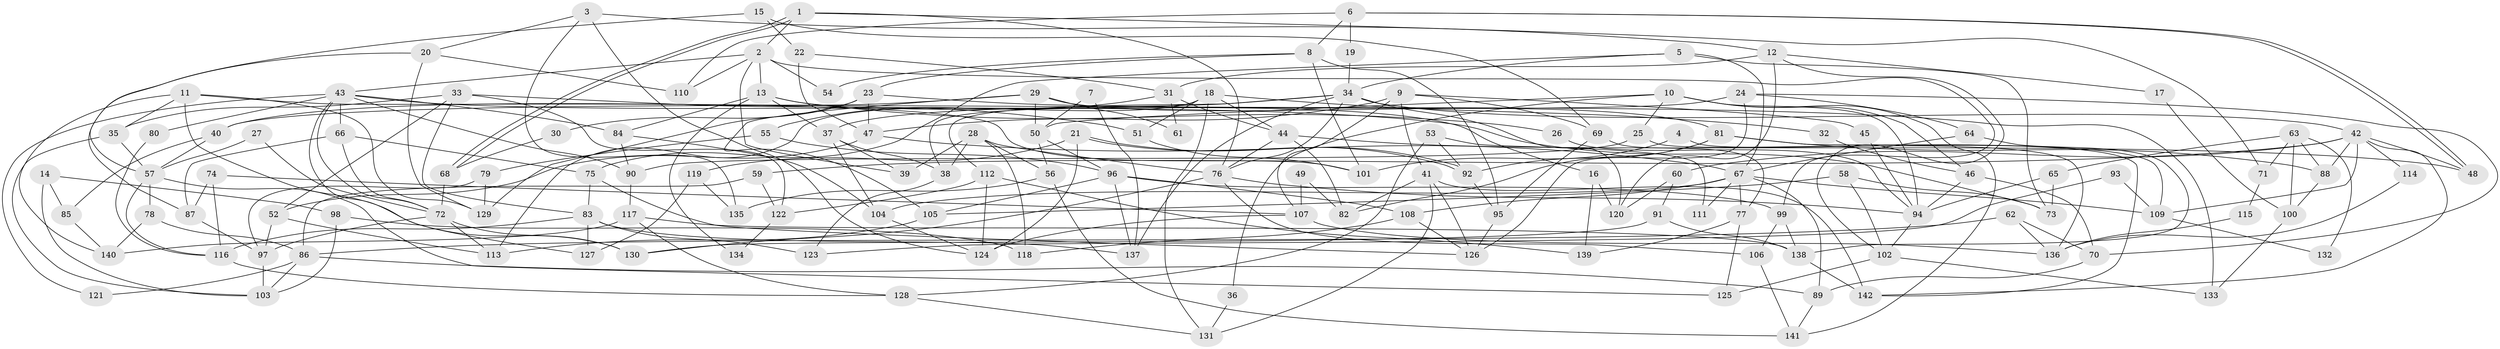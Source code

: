 // coarse degree distribution, {5: 0.23157894736842105, 7: 0.05263157894736842, 4: 0.21052631578947367, 2: 0.1368421052631579, 6: 0.12631578947368421, 8: 0.07368421052631578, 3: 0.11578947368421053, 10: 0.010526315789473684, 13: 0.010526315789473684, 9: 0.021052631578947368, 11: 0.010526315789473684}
// Generated by graph-tools (version 1.1) at 2025/42/03/06/25 10:42:00]
// undirected, 142 vertices, 284 edges
graph export_dot {
graph [start="1"]
  node [color=gray90,style=filled];
  1;
  2;
  3;
  4;
  5;
  6;
  7;
  8;
  9;
  10;
  11;
  12;
  13;
  14;
  15;
  16;
  17;
  18;
  19;
  20;
  21;
  22;
  23;
  24;
  25;
  26;
  27;
  28;
  29;
  30;
  31;
  32;
  33;
  34;
  35;
  36;
  37;
  38;
  39;
  40;
  41;
  42;
  43;
  44;
  45;
  46;
  47;
  48;
  49;
  50;
  51;
  52;
  53;
  54;
  55;
  56;
  57;
  58;
  59;
  60;
  61;
  62;
  63;
  64;
  65;
  66;
  67;
  68;
  69;
  70;
  71;
  72;
  73;
  74;
  75;
  76;
  77;
  78;
  79;
  80;
  81;
  82;
  83;
  84;
  85;
  86;
  87;
  88;
  89;
  90;
  91;
  92;
  93;
  94;
  95;
  96;
  97;
  98;
  99;
  100;
  101;
  102;
  103;
  104;
  105;
  106;
  107;
  108;
  109;
  110;
  111;
  112;
  113;
  114;
  115;
  116;
  117;
  118;
  119;
  120;
  121;
  122;
  123;
  124;
  125;
  126;
  127;
  128;
  129;
  130;
  131;
  132;
  133;
  134;
  135;
  136;
  137;
  138;
  139;
  140;
  141;
  142;
  1 -- 76;
  1 -- 68;
  1 -- 68;
  1 -- 2;
  1 -- 71;
  2 -- 43;
  2 -- 13;
  2 -- 39;
  2 -- 54;
  2 -- 99;
  2 -- 110;
  3 -- 12;
  3 -- 20;
  3 -- 124;
  3 -- 135;
  4 -- 101;
  4 -- 142;
  5 -- 34;
  5 -- 75;
  5 -- 67;
  5 -- 73;
  6 -- 48;
  6 -- 48;
  6 -- 110;
  6 -- 8;
  6 -- 19;
  7 -- 137;
  7 -- 50;
  8 -- 95;
  8 -- 23;
  8 -- 54;
  8 -- 101;
  9 -- 69;
  9 -- 107;
  9 -- 41;
  9 -- 45;
  9 -- 47;
  10 -- 94;
  10 -- 46;
  10 -- 25;
  10 -- 36;
  10 -- 50;
  10 -- 141;
  11 -- 35;
  11 -- 130;
  11 -- 101;
  11 -- 129;
  11 -- 140;
  12 -- 102;
  12 -- 31;
  12 -- 17;
  12 -- 120;
  13 -- 16;
  13 -- 26;
  13 -- 37;
  13 -- 84;
  13 -- 134;
  14 -- 85;
  14 -- 98;
  14 -- 103;
  15 -- 57;
  15 -- 22;
  15 -- 69;
  16 -- 139;
  16 -- 120;
  17 -- 100;
  18 -- 51;
  18 -- 113;
  18 -- 32;
  18 -- 38;
  18 -- 44;
  18 -- 131;
  19 -- 34;
  20 -- 129;
  20 -- 87;
  20 -- 110;
  21 -- 124;
  21 -- 92;
  21 -- 92;
  21 -- 119;
  22 -- 47;
  22 -- 31;
  23 -- 47;
  23 -- 30;
  23 -- 129;
  23 -- 133;
  24 -- 64;
  24 -- 40;
  24 -- 70;
  24 -- 126;
  25 -- 90;
  25 -- 136;
  26 -- 94;
  27 -- 72;
  27 -- 57;
  28 -- 38;
  28 -- 76;
  28 -- 39;
  28 -- 56;
  28 -- 118;
  29 -- 81;
  29 -- 50;
  29 -- 40;
  29 -- 61;
  29 -- 105;
  30 -- 68;
  31 -- 55;
  31 -- 44;
  31 -- 61;
  32 -- 46;
  33 -- 83;
  33 -- 52;
  33 -- 35;
  33 -- 51;
  33 -- 122;
  34 -- 137;
  34 -- 37;
  34 -- 42;
  34 -- 76;
  34 -- 112;
  34 -- 120;
  35 -- 103;
  35 -- 57;
  36 -- 131;
  37 -- 39;
  37 -- 38;
  37 -- 104;
  38 -- 123;
  40 -- 57;
  40 -- 85;
  41 -- 126;
  41 -- 82;
  41 -- 131;
  41 -- 142;
  42 -- 48;
  42 -- 59;
  42 -- 60;
  42 -- 88;
  42 -- 109;
  42 -- 114;
  42 -- 142;
  43 -- 90;
  43 -- 84;
  43 -- 66;
  43 -- 72;
  43 -- 73;
  43 -- 80;
  43 -- 121;
  43 -- 127;
  44 -- 76;
  44 -- 48;
  44 -- 82;
  45 -- 94;
  46 -- 94;
  46 -- 70;
  47 -- 67;
  47 -- 52;
  49 -- 82;
  49 -- 107;
  50 -- 56;
  50 -- 96;
  51 -- 101;
  52 -- 113;
  52 -- 97;
  53 -- 92;
  53 -- 128;
  53 -- 111;
  55 -- 79;
  55 -- 96;
  56 -- 141;
  56 -- 135;
  57 -- 116;
  57 -- 78;
  57 -- 125;
  58 -- 73;
  58 -- 102;
  58 -- 105;
  59 -- 122;
  59 -- 86;
  60 -- 120;
  60 -- 91;
  62 -- 136;
  62 -- 86;
  62 -- 70;
  63 -- 65;
  63 -- 88;
  63 -- 71;
  63 -- 100;
  63 -- 132;
  64 -- 138;
  64 -- 67;
  65 -- 73;
  65 -- 94;
  66 -- 72;
  66 -- 75;
  66 -- 87;
  67 -- 89;
  67 -- 77;
  67 -- 104;
  67 -- 108;
  67 -- 109;
  67 -- 111;
  68 -- 72;
  69 -- 95;
  69 -- 77;
  70 -- 89;
  71 -- 115;
  72 -- 130;
  72 -- 97;
  72 -- 113;
  74 -- 87;
  74 -- 116;
  74 -- 107;
  75 -- 126;
  75 -- 83;
  76 -- 106;
  76 -- 94;
  76 -- 130;
  77 -- 125;
  77 -- 139;
  78 -- 86;
  78 -- 140;
  79 -- 129;
  79 -- 97;
  80 -- 116;
  81 -- 82;
  81 -- 109;
  81 -- 88;
  81 -- 92;
  83 -- 127;
  83 -- 116;
  83 -- 123;
  83 -- 137;
  84 -- 104;
  84 -- 90;
  85 -- 140;
  86 -- 103;
  86 -- 89;
  86 -- 121;
  87 -- 97;
  88 -- 100;
  89 -- 141;
  90 -- 117;
  91 -- 138;
  91 -- 130;
  92 -- 95;
  93 -- 123;
  93 -- 109;
  94 -- 102;
  95 -- 126;
  96 -- 105;
  96 -- 99;
  96 -- 108;
  96 -- 137;
  97 -- 103;
  98 -- 118;
  98 -- 103;
  99 -- 106;
  99 -- 138;
  100 -- 133;
  102 -- 125;
  102 -- 133;
  104 -- 124;
  105 -- 113;
  106 -- 141;
  107 -- 124;
  107 -- 136;
  108 -- 118;
  108 -- 126;
  109 -- 132;
  112 -- 124;
  112 -- 122;
  112 -- 139;
  114 -- 136;
  115 -- 136;
  116 -- 128;
  117 -- 140;
  117 -- 138;
  117 -- 128;
  119 -- 135;
  119 -- 127;
  122 -- 134;
  128 -- 131;
  138 -- 142;
}
